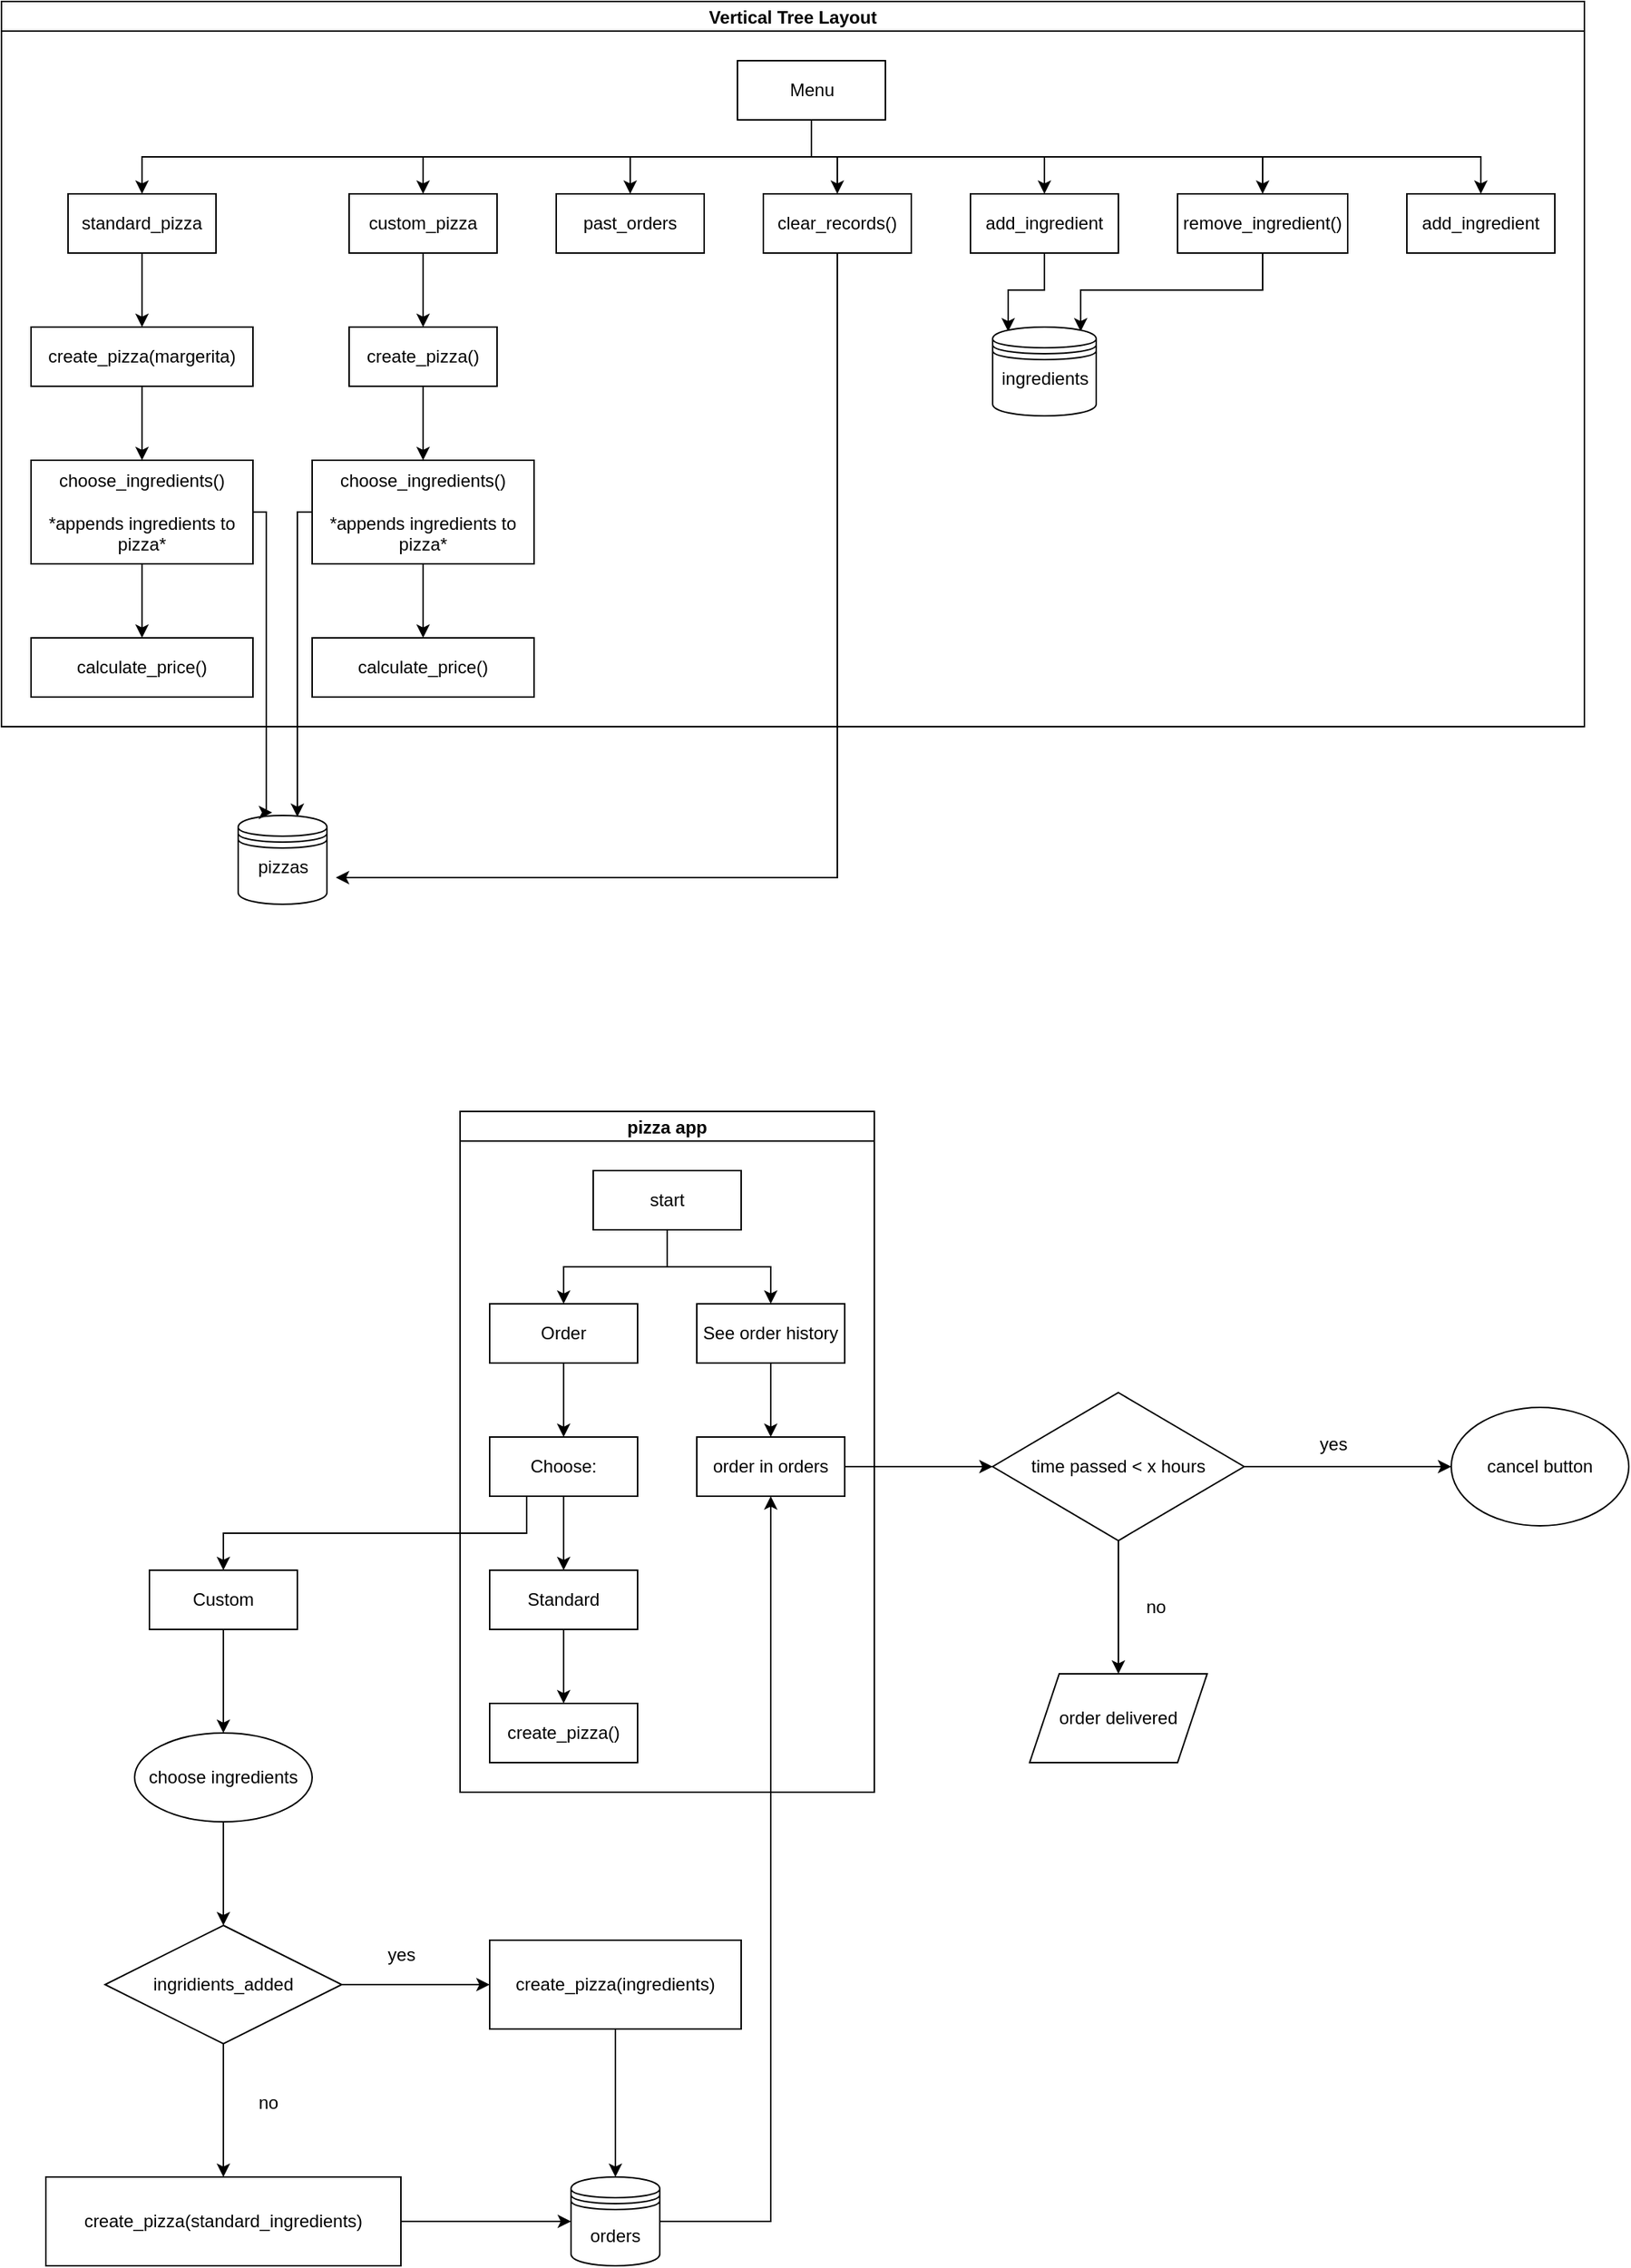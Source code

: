 <mxfile version="20.0.4" type="github"><diagram id="EP_TKm_Wqy1aeW-Pnswx" name="Page-1"><mxGraphModel dx="1673" dy="876" grid="1" gridSize="10" guides="1" tooltips="1" connect="1" arrows="1" fold="1" page="1" pageScale="1" pageWidth="850" pageHeight="1100" math="0" shadow="0"><root><mxCell id="0"/><mxCell id="1" parent="0"/><mxCell id="LrXnmSVKTEMAgbLirNes-1" value="Vertical Tree Layout" style="swimlane;startSize=20;horizontal=1;childLayout=treeLayout;horizontalTree=0;resizable=0;containerType=tree;" vertex="1" parent="1"><mxGeometry x="390" y="30" width="1070" height="490" as="geometry"/></mxCell><mxCell id="LrXnmSVKTEMAgbLirNes-2" value="Menu" style="whiteSpace=wrap;html=1;" vertex="1" parent="LrXnmSVKTEMAgbLirNes-1"><mxGeometry x="497.5" y="40" width="100" height="40" as="geometry"/></mxCell><mxCell id="LrXnmSVKTEMAgbLirNes-3" value="standard_pizza" style="whiteSpace=wrap;html=1;" vertex="1" parent="LrXnmSVKTEMAgbLirNes-1"><mxGeometry x="45" y="130" width="100" height="40" as="geometry"/></mxCell><mxCell id="LrXnmSVKTEMAgbLirNes-4" value="" style="edgeStyle=elbowEdgeStyle;elbow=vertical;html=1;rounded=0;" edge="1" parent="LrXnmSVKTEMAgbLirNes-1" source="LrXnmSVKTEMAgbLirNes-2" target="LrXnmSVKTEMAgbLirNes-3"><mxGeometry relative="1" as="geometry"/></mxCell><mxCell id="LrXnmSVKTEMAgbLirNes-9" value="" style="edgeStyle=elbowEdgeStyle;elbow=vertical;html=1;rounded=0;" edge="1" target="LrXnmSVKTEMAgbLirNes-10" source="LrXnmSVKTEMAgbLirNes-2" parent="LrXnmSVKTEMAgbLirNes-1"><mxGeometry relative="1" as="geometry"><mxPoint x="-1876.4" y="160" as="sourcePoint"/></mxGeometry></mxCell><mxCell id="LrXnmSVKTEMAgbLirNes-10" value="custom_pizza" style="whiteSpace=wrap;html=1;" vertex="1" parent="LrXnmSVKTEMAgbLirNes-1"><mxGeometry x="235" y="130" width="100" height="40" as="geometry"/></mxCell><mxCell id="LrXnmSVKTEMAgbLirNes-11" value="" style="edgeStyle=elbowEdgeStyle;elbow=vertical;html=1;rounded=0;" edge="1" target="LrXnmSVKTEMAgbLirNes-12" source="LrXnmSVKTEMAgbLirNes-2" parent="LrXnmSVKTEMAgbLirNes-1"><mxGeometry relative="1" as="geometry"><mxPoint x="-1666.4" y="160" as="sourcePoint"/></mxGeometry></mxCell><mxCell id="LrXnmSVKTEMAgbLirNes-12" value="past_orders" style="whiteSpace=wrap;html=1;" vertex="1" parent="LrXnmSVKTEMAgbLirNes-1"><mxGeometry x="375" y="130" width="100" height="40" as="geometry"/></mxCell><mxCell id="LrXnmSVKTEMAgbLirNes-13" value="" style="edgeStyle=elbowEdgeStyle;elbow=vertical;html=1;rounded=0;" edge="1" target="LrXnmSVKTEMAgbLirNes-14" source="LrXnmSVKTEMAgbLirNes-2" parent="LrXnmSVKTEMAgbLirNes-1"><mxGeometry relative="1" as="geometry"><mxPoint x="-1386.4" y="160" as="sourcePoint"/></mxGeometry></mxCell><mxCell id="LrXnmSVKTEMAgbLirNes-14" value="clear_records()" style="whiteSpace=wrap;html=1;" vertex="1" parent="LrXnmSVKTEMAgbLirNes-1"><mxGeometry x="515" y="130" width="100" height="40" as="geometry"/></mxCell><mxCell id="LrXnmSVKTEMAgbLirNes-16" value="" style="edgeStyle=elbowEdgeStyle;elbow=vertical;html=1;rounded=0;" edge="1" target="LrXnmSVKTEMAgbLirNes-17" source="LrXnmSVKTEMAgbLirNes-3" parent="LrXnmSVKTEMAgbLirNes-1"><mxGeometry relative="1" as="geometry"><mxPoint x="-621.4" y="100" as="sourcePoint"/></mxGeometry></mxCell><mxCell id="LrXnmSVKTEMAgbLirNes-17" value="create_pizza(margerita)" style="whiteSpace=wrap;html=1;" vertex="1" parent="LrXnmSVKTEMAgbLirNes-1"><mxGeometry x="20" y="220" width="150" height="40" as="geometry"/></mxCell><mxCell id="LrXnmSVKTEMAgbLirNes-18" value="" style="edgeStyle=elbowEdgeStyle;elbow=vertical;html=1;rounded=0;" edge="1" target="LrXnmSVKTEMAgbLirNes-19" source="LrXnmSVKTEMAgbLirNes-17" parent="LrXnmSVKTEMAgbLirNes-1"><mxGeometry relative="1" as="geometry"><mxPoint x="-622.5" y="200" as="sourcePoint"/></mxGeometry></mxCell><mxCell id="LrXnmSVKTEMAgbLirNes-19" value="choose_ingredients()&lt;br&gt;&lt;br&gt;*appends ingredients to pizza*" style="whiteSpace=wrap;html=1;" vertex="1" parent="LrXnmSVKTEMAgbLirNes-1"><mxGeometry x="20" y="310" width="150" height="70" as="geometry"/></mxCell><mxCell id="LrXnmSVKTEMAgbLirNes-26" value="" style="edgeStyle=elbowEdgeStyle;elbow=vertical;html=1;rounded=0;" edge="1" target="LrXnmSVKTEMAgbLirNes-27" source="LrXnmSVKTEMAgbLirNes-19" parent="LrXnmSVKTEMAgbLirNes-1"><mxGeometry relative="1" as="geometry"><mxPoint x="-622.5" y="290" as="sourcePoint"/></mxGeometry></mxCell><mxCell id="LrXnmSVKTEMAgbLirNes-27" value="calculate_price()" style="whiteSpace=wrap;html=1;" vertex="1" parent="LrXnmSVKTEMAgbLirNes-1"><mxGeometry x="20" y="430" width="150" height="40" as="geometry"/></mxCell><mxCell id="LrXnmSVKTEMAgbLirNes-28" style="edgeStyle=orthogonalEdgeStyle;rounded=0;orthogonalLoop=1;jettySize=auto;html=1;exitX=0.5;exitY=1;exitDx=0;exitDy=0;" edge="1" parent="LrXnmSVKTEMAgbLirNes-1" source="LrXnmSVKTEMAgbLirNes-27" target="LrXnmSVKTEMAgbLirNes-27"><mxGeometry relative="1" as="geometry"/></mxCell><mxCell id="LrXnmSVKTEMAgbLirNes-29" value="" style="edgeStyle=elbowEdgeStyle;elbow=vertical;html=1;rounded=0;" edge="1" target="LrXnmSVKTEMAgbLirNes-30" source="LrXnmSVKTEMAgbLirNes-10" parent="LrXnmSVKTEMAgbLirNes-1"><mxGeometry relative="1" as="geometry"><mxPoint x="-262.5" y="110" as="sourcePoint"/></mxGeometry></mxCell><mxCell id="LrXnmSVKTEMAgbLirNes-34" style="edgeStyle=orthogonalEdgeStyle;rounded=0;orthogonalLoop=1;jettySize=auto;html=1;exitX=0.5;exitY=1;exitDx=0;exitDy=0;entryX=0.5;entryY=0;entryDx=0;entryDy=0;" edge="1" parent="LrXnmSVKTEMAgbLirNes-1" source="LrXnmSVKTEMAgbLirNes-30" target="LrXnmSVKTEMAgbLirNes-33"><mxGeometry relative="1" as="geometry"/></mxCell><mxCell id="LrXnmSVKTEMAgbLirNes-30" value="create_pizza()" style="whiteSpace=wrap;html=1;" vertex="1" parent="LrXnmSVKTEMAgbLirNes-1"><mxGeometry x="235" y="220" width="100" height="40" as="geometry"/></mxCell><mxCell id="LrXnmSVKTEMAgbLirNes-36" style="edgeStyle=orthogonalEdgeStyle;rounded=0;orthogonalLoop=1;jettySize=auto;html=1;exitX=0.5;exitY=1;exitDx=0;exitDy=0;entryX=0.5;entryY=0;entryDx=0;entryDy=0;" edge="1" parent="LrXnmSVKTEMAgbLirNes-1" source="LrXnmSVKTEMAgbLirNes-33" target="LrXnmSVKTEMAgbLirNes-35"><mxGeometry relative="1" as="geometry"/></mxCell><mxCell id="LrXnmSVKTEMAgbLirNes-33" value="choose_ingredients()&lt;br&gt;&lt;br&gt;*appends ingredients to pizza*" style="whiteSpace=wrap;html=1;" vertex="1" parent="LrXnmSVKTEMAgbLirNes-1"><mxGeometry x="210" y="310" width="150" height="70" as="geometry"/></mxCell><mxCell id="LrXnmSVKTEMAgbLirNes-35" value="calculate_price()" style="whiteSpace=wrap;html=1;" vertex="1" parent="LrXnmSVKTEMAgbLirNes-1"><mxGeometry x="210" y="430" width="150" height="40" as="geometry"/></mxCell><mxCell id="LrXnmSVKTEMAgbLirNes-49" value="" style="edgeStyle=elbowEdgeStyle;elbow=vertical;html=1;rounded=0;" edge="1" target="LrXnmSVKTEMAgbLirNes-50" source="LrXnmSVKTEMAgbLirNes-2" parent="LrXnmSVKTEMAgbLirNes-1"><mxGeometry relative="1" as="geometry"><mxPoint x="-262.5" y="110" as="sourcePoint"/></mxGeometry></mxCell><mxCell id="LrXnmSVKTEMAgbLirNes-66" style="edgeStyle=orthogonalEdgeStyle;rounded=0;orthogonalLoop=1;jettySize=auto;html=1;exitX=0.5;exitY=1;exitDx=0;exitDy=0;entryX=0.15;entryY=0.05;entryDx=0;entryDy=0;entryPerimeter=0;" edge="1" parent="LrXnmSVKTEMAgbLirNes-1" source="LrXnmSVKTEMAgbLirNes-50" target="LrXnmSVKTEMAgbLirNes-60"><mxGeometry relative="1" as="geometry"/></mxCell><mxCell id="LrXnmSVKTEMAgbLirNes-50" value="add_ingredient" style="whiteSpace=wrap;html=1;" vertex="1" parent="LrXnmSVKTEMAgbLirNes-1"><mxGeometry x="655" y="130" width="100" height="40" as="geometry"/></mxCell><mxCell id="LrXnmSVKTEMAgbLirNes-53" value="" style="edgeStyle=elbowEdgeStyle;elbow=vertical;html=1;rounded=0;" edge="1" target="LrXnmSVKTEMAgbLirNes-54" source="LrXnmSVKTEMAgbLirNes-2" parent="LrXnmSVKTEMAgbLirNes-1"><mxGeometry relative="1" as="geometry"><mxPoint x="67.5" y="110" as="sourcePoint"/></mxGeometry></mxCell><mxCell id="LrXnmSVKTEMAgbLirNes-67" style="edgeStyle=orthogonalEdgeStyle;rounded=0;orthogonalLoop=1;jettySize=auto;html=1;exitX=0.5;exitY=1;exitDx=0;exitDy=0;entryX=0.85;entryY=0.05;entryDx=0;entryDy=0;entryPerimeter=0;" edge="1" parent="LrXnmSVKTEMAgbLirNes-1" source="LrXnmSVKTEMAgbLirNes-54" target="LrXnmSVKTEMAgbLirNes-60"><mxGeometry relative="1" as="geometry"/></mxCell><mxCell id="LrXnmSVKTEMAgbLirNes-54" value="remove_ingredient()" style="whiteSpace=wrap;html=1;" vertex="1" parent="LrXnmSVKTEMAgbLirNes-1"><mxGeometry x="795" y="130" width="115" height="40" as="geometry"/></mxCell><mxCell id="LrXnmSVKTEMAgbLirNes-55" value="" style="edgeStyle=elbowEdgeStyle;elbow=vertical;html=1;rounded=0;" edge="1" target="LrXnmSVKTEMAgbLirNes-56" source="LrXnmSVKTEMAgbLirNes-2" parent="LrXnmSVKTEMAgbLirNes-1"><mxGeometry relative="1" as="geometry"><mxPoint x="467.5" y="110" as="sourcePoint"/></mxGeometry></mxCell><mxCell id="LrXnmSVKTEMAgbLirNes-56" value="add_ingredient" style="whiteSpace=wrap;html=1;" vertex="1" parent="LrXnmSVKTEMAgbLirNes-1"><mxGeometry x="950" y="130" width="100" height="40" as="geometry"/></mxCell><mxCell id="LrXnmSVKTEMAgbLirNes-60" value="" style="shape=datastore;whiteSpace=wrap;html=1;" vertex="1" parent="LrXnmSVKTEMAgbLirNes-1"><mxGeometry x="670" y="220" width="70" height="60" as="geometry"/></mxCell><mxCell id="LrXnmSVKTEMAgbLirNes-61" value="ingredients" style="text;html=1;resizable=0;autosize=1;align=center;verticalAlign=middle;points=[];fillColor=none;strokeColor=none;rounded=0;" vertex="1" parent="LrXnmSVKTEMAgbLirNes-1"><mxGeometry x="665" y="240" width="80" height="30" as="geometry"/></mxCell><mxCell id="LrXnmSVKTEMAgbLirNes-23" value="" style="shape=datastore;whiteSpace=wrap;html=1;" vertex="1" parent="1"><mxGeometry x="550" y="580" width="60" height="60" as="geometry"/></mxCell><mxCell id="LrXnmSVKTEMAgbLirNes-24" value="pizzas" style="text;html=1;resizable=0;autosize=1;align=center;verticalAlign=middle;points=[];fillColor=none;strokeColor=none;rounded=0;" vertex="1" parent="1"><mxGeometry x="550" y="600" width="60" height="30" as="geometry"/></mxCell><mxCell id="LrXnmSVKTEMAgbLirNes-57" style="edgeStyle=orthogonalEdgeStyle;rounded=0;orthogonalLoop=1;jettySize=auto;html=1;exitX=1;exitY=0.5;exitDx=0;exitDy=0;entryX=0.383;entryY=-0.033;entryDx=0;entryDy=0;entryPerimeter=0;" edge="1" parent="1" source="LrXnmSVKTEMAgbLirNes-19" target="LrXnmSVKTEMAgbLirNes-23"><mxGeometry relative="1" as="geometry"><mxPoint x="569" y="570" as="targetPoint"/><Array as="points"><mxPoint x="569" y="375"/><mxPoint x="569" y="578"/></Array></mxGeometry></mxCell><mxCell id="LrXnmSVKTEMAgbLirNes-58" style="edgeStyle=orthogonalEdgeStyle;rounded=0;orthogonalLoop=1;jettySize=auto;html=1;exitX=0;exitY=0.5;exitDx=0;exitDy=0;entryX=0.667;entryY=0.017;entryDx=0;entryDy=0;entryPerimeter=0;" edge="1" parent="1" source="LrXnmSVKTEMAgbLirNes-33" target="LrXnmSVKTEMAgbLirNes-23"><mxGeometry relative="1" as="geometry"><mxPoint x="590" y="560" as="targetPoint"/><Array as="points"><mxPoint x="590" y="375"/></Array></mxGeometry></mxCell><mxCell id="LrXnmSVKTEMAgbLirNes-59" style="edgeStyle=orthogonalEdgeStyle;rounded=0;orthogonalLoop=1;jettySize=auto;html=1;exitX=0.5;exitY=1;exitDx=0;exitDy=0;entryX=1.1;entryY=0.733;entryDx=0;entryDy=0;entryPerimeter=0;" edge="1" parent="1" source="LrXnmSVKTEMAgbLirNes-14" target="LrXnmSVKTEMAgbLirNes-24"><mxGeometry relative="1" as="geometry"><mxPoint x="955" y="620" as="targetPoint"/><Array as="points"><mxPoint x="955" y="622"/></Array></mxGeometry></mxCell><mxCell id="LrXnmSVKTEMAgbLirNes-122" value="pizza app" style="swimlane;startSize=20;horizontal=1;childLayout=treeLayout;horizontalTree=0;resizable=0;containerType=tree;" vertex="1" parent="1"><mxGeometry x="700" y="780" width="280" height="460" as="geometry"/></mxCell><mxCell id="LrXnmSVKTEMAgbLirNes-123" value="start" style="whiteSpace=wrap;html=1;" vertex="1" parent="LrXnmSVKTEMAgbLirNes-122"><mxGeometry x="90" y="40" width="100" height="40" as="geometry"/></mxCell><mxCell id="LrXnmSVKTEMAgbLirNes-124" value="Order" style="whiteSpace=wrap;html=1;" vertex="1" parent="LrXnmSVKTEMAgbLirNes-122"><mxGeometry x="20" y="130" width="100" height="40" as="geometry"/></mxCell><mxCell id="LrXnmSVKTEMAgbLirNes-125" value="" style="edgeStyle=elbowEdgeStyle;elbow=vertical;html=1;rounded=0;" edge="1" parent="LrXnmSVKTEMAgbLirNes-122" source="LrXnmSVKTEMAgbLirNes-123" target="LrXnmSVKTEMAgbLirNes-124"><mxGeometry relative="1" as="geometry"/></mxCell><mxCell id="LrXnmSVKTEMAgbLirNes-126" value="See order history" style="whiteSpace=wrap;html=1;" vertex="1" parent="LrXnmSVKTEMAgbLirNes-122"><mxGeometry x="160" y="130" width="100" height="40" as="geometry"/></mxCell><mxCell id="LrXnmSVKTEMAgbLirNes-127" value="" style="edgeStyle=elbowEdgeStyle;elbow=vertical;html=1;rounded=0;" edge="1" parent="LrXnmSVKTEMAgbLirNes-122" source="LrXnmSVKTEMAgbLirNes-123" target="LrXnmSVKTEMAgbLirNes-126"><mxGeometry relative="1" as="geometry"/></mxCell><mxCell id="LrXnmSVKTEMAgbLirNes-132" value="" style="edgeStyle=elbowEdgeStyle;elbow=vertical;html=1;rounded=0;" edge="1" target="LrXnmSVKTEMAgbLirNes-133" source="LrXnmSVKTEMAgbLirNes-126" parent="LrXnmSVKTEMAgbLirNes-122"><mxGeometry relative="1" as="geometry"><mxPoint x="840" y="860" as="sourcePoint"/></mxGeometry></mxCell><mxCell id="LrXnmSVKTEMAgbLirNes-133" value="order in orders" style="whiteSpace=wrap;html=1;" vertex="1" parent="LrXnmSVKTEMAgbLirNes-122"><mxGeometry x="160" y="220" width="100" height="40" as="geometry"/></mxCell><mxCell id="LrXnmSVKTEMAgbLirNes-154" value="" style="edgeStyle=elbowEdgeStyle;elbow=vertical;html=1;rounded=0;" edge="1" target="LrXnmSVKTEMAgbLirNes-155" source="LrXnmSVKTEMAgbLirNes-124" parent="LrXnmSVKTEMAgbLirNes-122"><mxGeometry relative="1" as="geometry"><mxPoint x="840" y="860" as="sourcePoint"/></mxGeometry></mxCell><mxCell id="LrXnmSVKTEMAgbLirNes-155" value="Choose:" style="whiteSpace=wrap;html=1;" vertex="1" parent="LrXnmSVKTEMAgbLirNes-122"><mxGeometry x="20" y="220" width="100" height="40" as="geometry"/></mxCell><mxCell id="LrXnmSVKTEMAgbLirNes-156" value="" style="edgeStyle=elbowEdgeStyle;elbow=vertical;html=1;rounded=0;" edge="1" target="LrXnmSVKTEMAgbLirNes-157" source="LrXnmSVKTEMAgbLirNes-155" parent="LrXnmSVKTEMAgbLirNes-122"><mxGeometry relative="1" as="geometry"><mxPoint x="770" y="950" as="sourcePoint"/></mxGeometry></mxCell><mxCell id="LrXnmSVKTEMAgbLirNes-157" value="Standard" style="whiteSpace=wrap;html=1;" vertex="1" parent="LrXnmSVKTEMAgbLirNes-122"><mxGeometry x="20" y="310" width="100" height="40" as="geometry"/></mxCell><mxCell id="LrXnmSVKTEMAgbLirNes-161" value="" style="edgeStyle=elbowEdgeStyle;elbow=vertical;html=1;rounded=0;" edge="1" target="LrXnmSVKTEMAgbLirNes-162" source="LrXnmSVKTEMAgbLirNes-157" parent="LrXnmSVKTEMAgbLirNes-122"><mxGeometry relative="1" as="geometry"><mxPoint x="770" y="1040" as="sourcePoint"/></mxGeometry></mxCell><mxCell id="LrXnmSVKTEMAgbLirNes-162" value="create_pizza()" style="whiteSpace=wrap;html=1;" vertex="1" parent="LrXnmSVKTEMAgbLirNes-122"><mxGeometry x="20" y="400" width="100" height="40" as="geometry"/></mxCell><mxCell id="LrXnmSVKTEMAgbLirNes-144" style="edgeStyle=orthogonalEdgeStyle;rounded=0;orthogonalLoop=1;jettySize=auto;html=1;exitX=1;exitY=0.5;exitDx=0;exitDy=0;" edge="1" parent="1" source="LrXnmSVKTEMAgbLirNes-133"><mxGeometry relative="1" as="geometry"><mxPoint x="1060" y="1020" as="targetPoint"/></mxGeometry></mxCell><mxCell id="LrXnmSVKTEMAgbLirNes-146" style="edgeStyle=orthogonalEdgeStyle;rounded=0;orthogonalLoop=1;jettySize=auto;html=1;exitX=1;exitY=0.5;exitDx=0;exitDy=0;" edge="1" parent="1" source="LrXnmSVKTEMAgbLirNes-145"><mxGeometry relative="1" as="geometry"><mxPoint x="1370" y="1020" as="targetPoint"/></mxGeometry></mxCell><mxCell id="LrXnmSVKTEMAgbLirNes-151" style="edgeStyle=orthogonalEdgeStyle;rounded=0;orthogonalLoop=1;jettySize=auto;html=1;exitX=0.5;exitY=1;exitDx=0;exitDy=0;" edge="1" parent="1" source="LrXnmSVKTEMAgbLirNes-145"><mxGeometry relative="1" as="geometry"><mxPoint x="1145" y="1160" as="targetPoint"/></mxGeometry></mxCell><mxCell id="LrXnmSVKTEMAgbLirNes-145" value="time passed &amp;lt; x hours" style="shape=rhombus;perimeter=rhombusPerimeter;whiteSpace=wrap;html=1;align=center;" vertex="1" parent="1"><mxGeometry x="1060" y="970" width="170" height="100" as="geometry"/></mxCell><mxCell id="LrXnmSVKTEMAgbLirNes-148" value="yes" style="text;html=1;align=center;verticalAlign=middle;resizable=0;points=[];autosize=1;strokeColor=none;fillColor=none;" vertex="1" parent="1"><mxGeometry x="1270" y="990" width="40" height="30" as="geometry"/></mxCell><mxCell id="LrXnmSVKTEMAgbLirNes-150" value="cancel button" style="ellipse;whiteSpace=wrap;html=1;" vertex="1" parent="1"><mxGeometry x="1370" y="980" width="120" height="80" as="geometry"/></mxCell><mxCell id="LrXnmSVKTEMAgbLirNes-152" value="no" style="text;html=1;align=center;verticalAlign=middle;resizable=0;points=[];autosize=1;strokeColor=none;fillColor=none;" vertex="1" parent="1"><mxGeometry x="1150" y="1100" width="40" height="30" as="geometry"/></mxCell><mxCell id="LrXnmSVKTEMAgbLirNes-153" value="order delivered" style="shape=parallelogram;perimeter=parallelogramPerimeter;whiteSpace=wrap;html=1;fixedSize=1;" vertex="1" parent="1"><mxGeometry x="1085" y="1160" width="120" height="60" as="geometry"/></mxCell><mxCell id="LrXnmSVKTEMAgbLirNes-158" style="edgeStyle=orthogonalEdgeStyle;rounded=0;orthogonalLoop=1;jettySize=auto;html=1;exitX=0.25;exitY=1;exitDx=0;exitDy=0;entryX=0.5;entryY=0;entryDx=0;entryDy=0;" edge="1" parent="1" source="LrXnmSVKTEMAgbLirNes-155" target="LrXnmSVKTEMAgbLirNes-159"><mxGeometry relative="1" as="geometry"><mxPoint x="630" y="1090" as="targetPoint"/></mxGeometry></mxCell><mxCell id="LrXnmSVKTEMAgbLirNes-164" value="" style="edgeStyle=orthogonalEdgeStyle;rounded=0;orthogonalLoop=1;jettySize=auto;html=1;" edge="1" parent="1" source="LrXnmSVKTEMAgbLirNes-159" target="LrXnmSVKTEMAgbLirNes-163"><mxGeometry relative="1" as="geometry"/></mxCell><mxCell id="LrXnmSVKTEMAgbLirNes-159" value="Custom" style="rounded=0;whiteSpace=wrap;html=1;" vertex="1" parent="1"><mxGeometry x="490" y="1090" width="100" height="40" as="geometry"/></mxCell><mxCell id="LrXnmSVKTEMAgbLirNes-166" value="" style="edgeStyle=orthogonalEdgeStyle;rounded=0;orthogonalLoop=1;jettySize=auto;html=1;" edge="1" parent="1" source="LrXnmSVKTEMAgbLirNes-163" target="LrXnmSVKTEMAgbLirNes-165"><mxGeometry relative="1" as="geometry"/></mxCell><mxCell id="LrXnmSVKTEMAgbLirNes-163" value="choose ingredients" style="ellipse;whiteSpace=wrap;html=1;rounded=0;" vertex="1" parent="1"><mxGeometry x="480" y="1200" width="120" height="60" as="geometry"/></mxCell><mxCell id="LrXnmSVKTEMAgbLirNes-168" value="" style="edgeStyle=orthogonalEdgeStyle;rounded=0;orthogonalLoop=1;jettySize=auto;html=1;" edge="1" parent="1" source="LrXnmSVKTEMAgbLirNes-165" target="LrXnmSVKTEMAgbLirNes-167"><mxGeometry relative="1" as="geometry"/></mxCell><mxCell id="LrXnmSVKTEMAgbLirNes-171" value="" style="edgeStyle=orthogonalEdgeStyle;rounded=0;orthogonalLoop=1;jettySize=auto;html=1;" edge="1" parent="1" source="LrXnmSVKTEMAgbLirNes-165" target="LrXnmSVKTEMAgbLirNes-170"><mxGeometry relative="1" as="geometry"/></mxCell><mxCell id="LrXnmSVKTEMAgbLirNes-165" value="ingridients_added" style="rhombus;whiteSpace=wrap;html=1;rounded=0;" vertex="1" parent="1"><mxGeometry x="460" y="1330" width="160" height="80" as="geometry"/></mxCell><mxCell id="LrXnmSVKTEMAgbLirNes-174" style="edgeStyle=orthogonalEdgeStyle;rounded=0;orthogonalLoop=1;jettySize=auto;html=1;exitX=0.5;exitY=1;exitDx=0;exitDy=0;entryX=0.5;entryY=0;entryDx=0;entryDy=0;" edge="1" parent="1" source="LrXnmSVKTEMAgbLirNes-167" target="LrXnmSVKTEMAgbLirNes-173"><mxGeometry relative="1" as="geometry"/></mxCell><mxCell id="LrXnmSVKTEMAgbLirNes-167" value="create_pizza(ingredients)" style="whiteSpace=wrap;html=1;rounded=0;" vertex="1" parent="1"><mxGeometry x="720" y="1340" width="170" height="60" as="geometry"/></mxCell><mxCell id="LrXnmSVKTEMAgbLirNes-169" value="yes" style="text;html=1;align=center;verticalAlign=middle;resizable=0;points=[];autosize=1;strokeColor=none;fillColor=none;" vertex="1" parent="1"><mxGeometry x="640" y="1335" width="40" height="30" as="geometry"/></mxCell><mxCell id="LrXnmSVKTEMAgbLirNes-175" style="edgeStyle=orthogonalEdgeStyle;rounded=0;orthogonalLoop=1;jettySize=auto;html=1;exitX=1;exitY=0.5;exitDx=0;exitDy=0;entryX=0;entryY=0.5;entryDx=0;entryDy=0;" edge="1" parent="1" source="LrXnmSVKTEMAgbLirNes-170" target="LrXnmSVKTEMAgbLirNes-173"><mxGeometry relative="1" as="geometry"/></mxCell><mxCell id="LrXnmSVKTEMAgbLirNes-170" value="create_pizza(standard_ingredients)" style="whiteSpace=wrap;html=1;rounded=0;" vertex="1" parent="1"><mxGeometry x="420" y="1500" width="240" height="60" as="geometry"/></mxCell><mxCell id="LrXnmSVKTEMAgbLirNes-172" value="no" style="text;html=1;align=center;verticalAlign=middle;resizable=0;points=[];autosize=1;strokeColor=none;fillColor=none;" vertex="1" parent="1"><mxGeometry x="550" y="1435" width="40" height="30" as="geometry"/></mxCell><mxCell id="LrXnmSVKTEMAgbLirNes-176" style="edgeStyle=orthogonalEdgeStyle;rounded=0;orthogonalLoop=1;jettySize=auto;html=1;exitX=1;exitY=0.5;exitDx=0;exitDy=0;entryX=0.5;entryY=1;entryDx=0;entryDy=0;" edge="1" parent="1" source="LrXnmSVKTEMAgbLirNes-173" target="LrXnmSVKTEMAgbLirNes-133"><mxGeometry relative="1" as="geometry"/></mxCell><mxCell id="LrXnmSVKTEMAgbLirNes-173" value="orders" style="shape=datastore;whiteSpace=wrap;html=1;" vertex="1" parent="1"><mxGeometry x="775" y="1500" width="60" height="60" as="geometry"/></mxCell></root></mxGraphModel></diagram></mxfile>